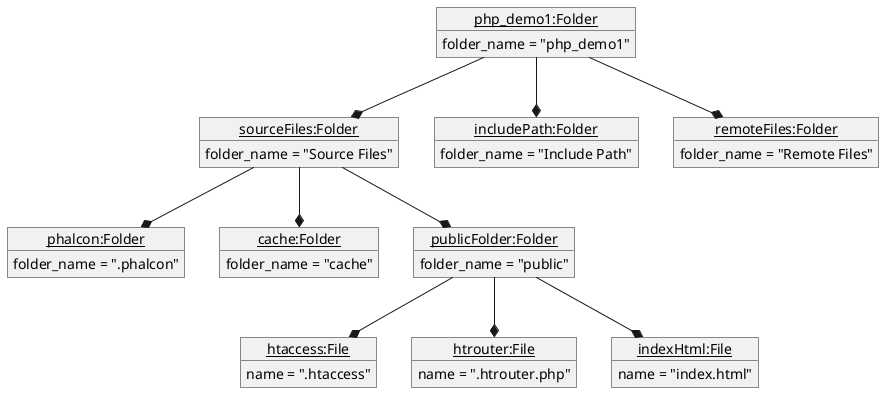 @startuml
'https://plantuml.com/object-diagram

object "<u>php_demo1:Folder</u>" as php_demo1 {
    folder_name = "php_demo1"
}

object "<u>sourceFiles:Folder</u>" as sourceFiles {
    folder_name = "Source Files"
}

object "<u>phalcon:Folder</u>" as phalcon {
    folder_name = ".phalcon"
}

object "<u>cache:Folder</u>" as cache {
    folder_name = "cache"
}

object "<u>publicFolder:Folder</u>" as publicFolder {
    folder_name = "public"
}

object "<u>htaccess:File</u>" as htaccess {
    name = ".htaccess"
}

object "<u>htrouter:File</u>" as htrouter {
    name = ".htrouter.php"
}

object "<u>indexHtml:File</u>" as indexHtml {
    name = "index.html"
}

object "<u>includePath:Folder</u>" as includePath {
    folder_name = "Include Path"
}

object "<u>remoteFiles:Folder</u>" as remoteFiles {
    folder_name = "Remote Files"
}

php_demo1 --* sourceFiles
sourceFiles --* phalcon
sourceFiles --* cache
sourceFiles --* publicFolder
publicFolder --* htaccess
publicFolder --* htrouter
publicFolder --* indexHtml
php_demo1 --* includePath
php_demo1 --* remoteFiles
@enduml
